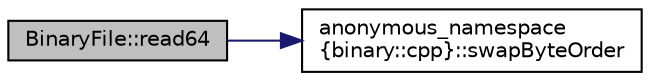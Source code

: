 digraph "BinaryFile::read64"
{
 // INTERACTIVE_SVG=YES
  edge [fontname="Helvetica",fontsize="10",labelfontname="Helvetica",labelfontsize="10"];
  node [fontname="Helvetica",fontsize="10",shape=record];
  rankdir="LR";
  Node1 [label="BinaryFile::read64",height=0.2,width=0.4,color="black", fillcolor="grey75", style="filled" fontcolor="black"];
  Node1 -> Node2 [color="midnightblue",fontsize="10",style="solid",fontname="Helvetica"];
  Node2 [label="anonymous_namespace\l\{binary::cpp\}::swapByteOrder",height=0.2,width=0.4,color="black", fillcolor="white", style="filled",URL="$namespaceanonymous__namespace_02binary_8cpp_03.html#a24a38a0266e56d9bae0d04ef3d1c70b3"];
}
